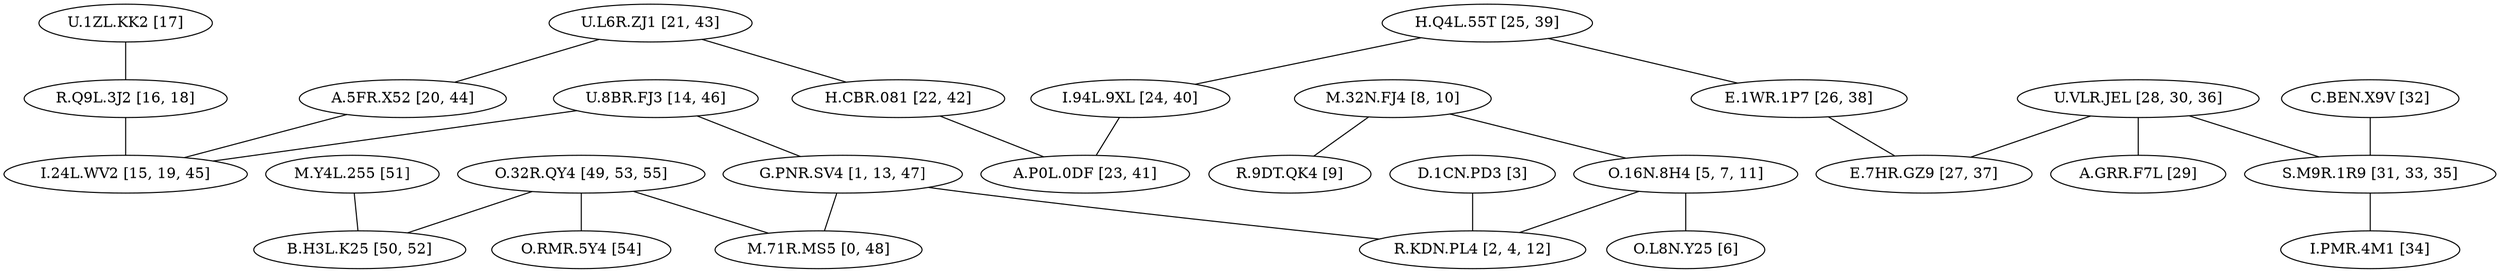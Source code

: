 graph {
    0 [ label = "U.L6R.ZJ1 [21, 43]" ]
    1 [ label = "O.32R.QY4 [49, 53, 55]" ]
    2 [ label = "M.32N.FJ4 [8, 10]" ]
    3 [ label = "O.RMR.5Y4 [54]" ]
    4 [ label = "O.16N.8H4 [5, 7, 11]" ]
    5 [ label = "U.VLR.JEL [28, 30, 36]" ]
    6 [ label = "R.9DT.QK4 [9]" ]
    7 [ label = "H.Q4L.55T [25, 39]" ]
    8 [ label = "C.BEN.X9V [32]" ]
    9 [ label = "M.Y4L.255 [51]" ]
    10 [ label = "U.8BR.FJ3 [14, 46]" ]
    11 [ label = "O.L8N.Y25 [6]" ]
    12 [ label = "U.1ZL.KK2 [17]" ]
    13 [ label = "A.GRR.F7L [29]" ]
    14 [ label = "G.PNR.SV4 [1, 13, 47]" ]
    15 [ label = "D.1CN.PD3 [3]" ]
    16 [ label = "M.71R.MS5 [0, 48]" ]
    17 [ label = "A.5FR.X52 [20, 44]" ]
    18 [ label = "H.CBR.081 [22, 42]" ]
    19 [ label = "I.94L.9XL [24, 40]" ]
    20 [ label = "R.Q9L.3J2 [16, 18]" ]
    21 [ label = "E.1WR.1P7 [26, 38]" ]
    22 [ label = "I.24L.WV2 [15, 19, 45]" ]
    23 [ label = "A.P0L.0DF [23, 41]" ]
    24 [ label = "R.KDN.PL4 [2, 4, 12]" ]
    25 [ label = "E.7HR.GZ9 [27, 37]" ]
    26 [ label = "S.M9R.1R9 [31, 33, 35]" ]
    27 [ label = "B.H3L.K25 [50, 52]" ]
    28 [ label = "I.PMR.4M1 [34]" ]
    0 -- 17 [ ]
    0 -- 18 [ ]
    1 -- 16 [ ]
    1 -- 27 [ ]
    1 -- 3 [ ]
    2 -- 6 [ ]
    2 -- 4 [ ]
    4 -- 24 [ ]
    4 -- 11 [ ]
    5 -- 26 [ ]
    5 -- 25 [ ]
    5 -- 13 [ ]
    7 -- 21 [ ]
    7 -- 19 [ ]
    8 -- 26 [ ]
    9 -- 27 [ ]
    10 -- 14 [ ]
    10 -- 22 [ ]
    12 -- 20 [ ]
    14 -- 16 [ ]
    14 -- 24 [ ]
    15 -- 24 [ ]
    17 -- 22 [ ]
    18 -- 23 [ ]
    19 -- 23 [ ]
    20 -- 22 [ ]
    21 -- 25 [ ]
    26 -- 28 [ ]
}
